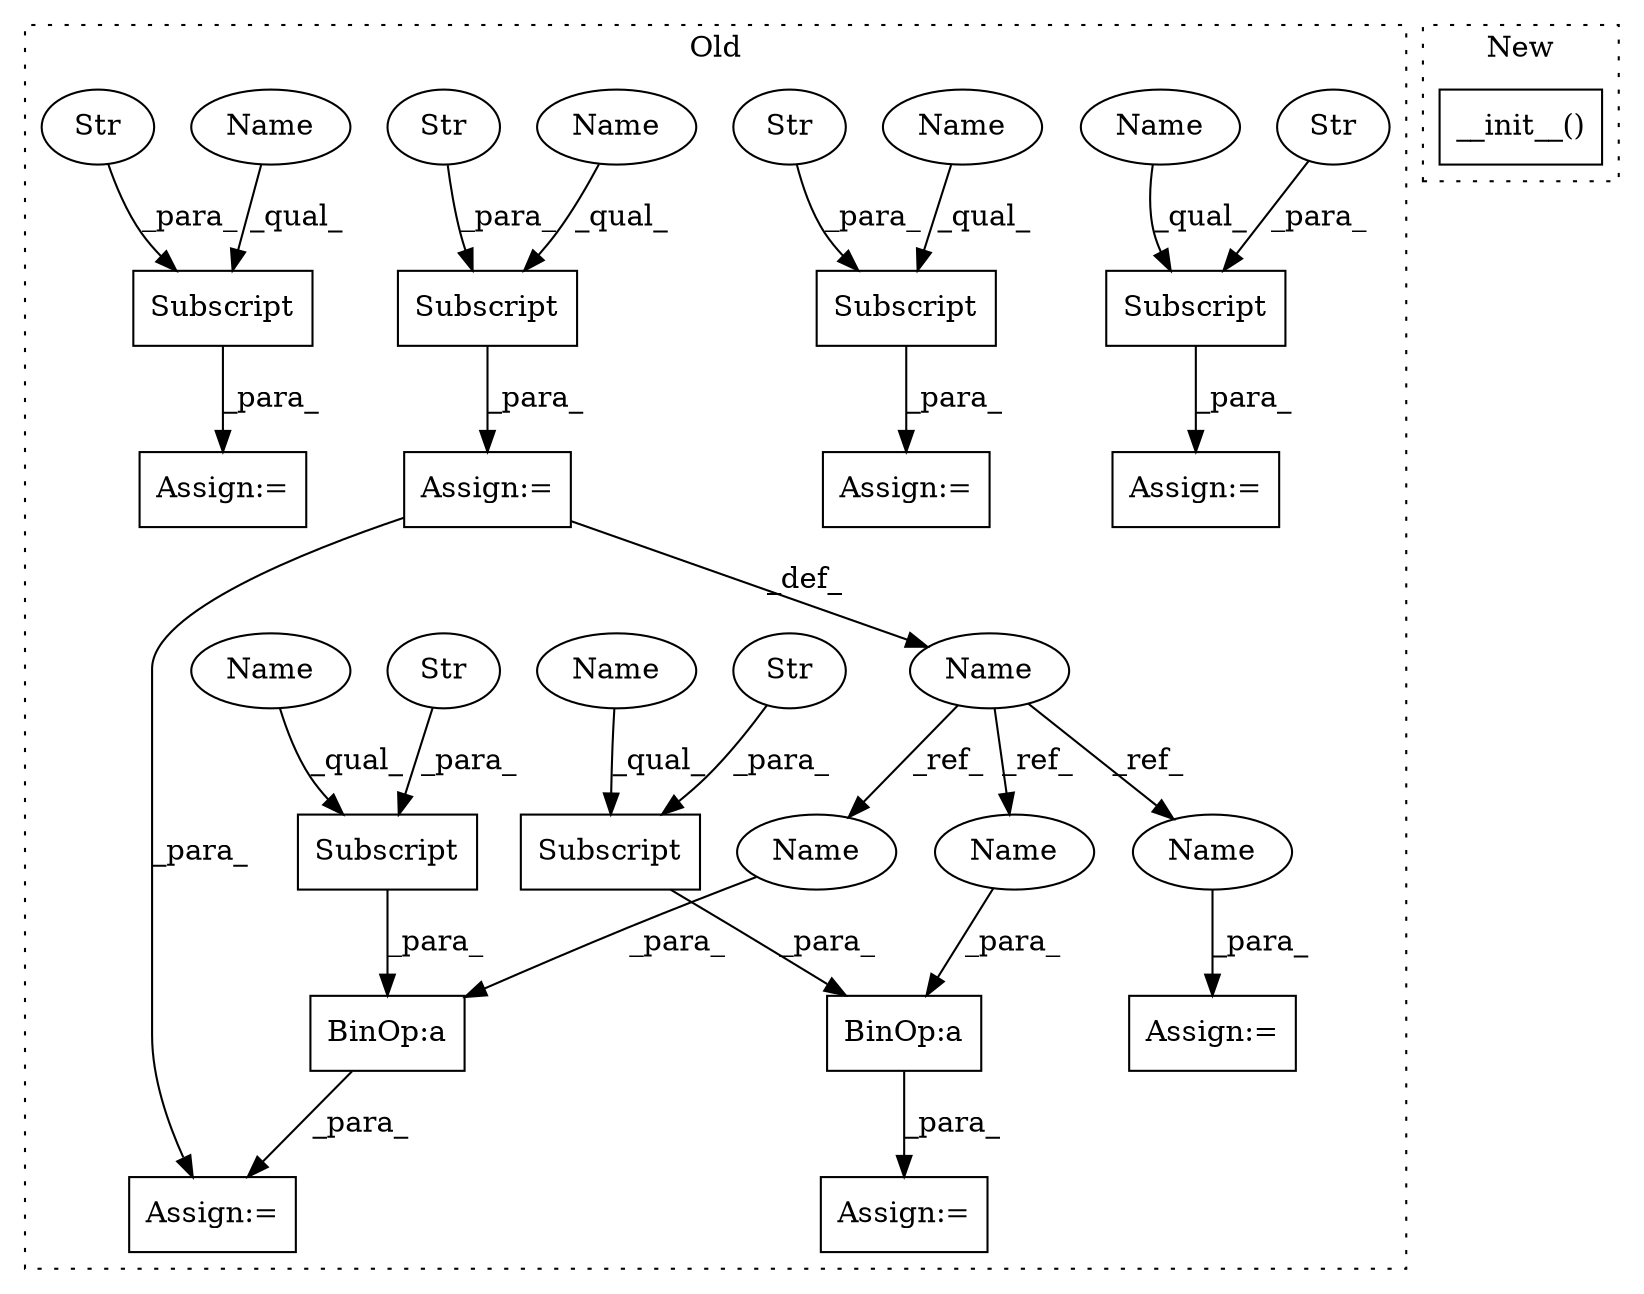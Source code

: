 digraph G {
subgraph cluster0 {
1 [label="Subscript" a="63" s="1998,0" l="21,0" shape="box"];
3 [label="Str" a="66" s="2005" l="13" shape="ellipse"];
4 [label="Assign:=" a="68" s="1995" l="3" shape="box"];
5 [label="Subscript" a="63" s="1406,0" l="23,0" shape="box"];
6 [label="Str" a="66" s="1413" l="15" shape="ellipse"];
7 [label="Assign:=" a="68" s="1403" l="3" shape="box"];
8 [label="Subscript" a="63" s="2050,0" l="24,0" shape="box"];
9 [label="Str" a="66" s="2057" l="16" shape="ellipse"];
10 [label="Assign:=" a="68" s="1691" l="3" shape="box"];
11 [label="Subscript" a="63" s="1694,0" l="20,0" shape="box"];
12 [label="Str" a="66" s="1701" l="12" shape="ellipse"];
13 [label="Assign:=" a="68" s="2047" l="3" shape="box"];
14 [label="Assign:=" a="68" s="1584" l="3" shape="box"];
15 [label="BinOp:a" a="82" s="1714" l="3" shape="box"];
16 [label="Subscript" a="63" s="1473,0" l="21,0" shape="box"];
17 [label="Str" a="66" s="1480" l="13" shape="ellipse"];
18 [label="Subscript" a="63" s="1636,0" l="30,0" shape="box"];
19 [label="Str" a="66" s="1643" l="22" shape="ellipse"];
20 [label="Assign:=" a="68" s="1633" l="3" shape="box"];
21 [label="BinOp:a" a="82" s="1470" l="3" shape="box"];
22 [label="Assign:=" a="68" s="1455" l="3" shape="box"];
23 [label="Name" a="87" s="1391" l="12" shape="ellipse"];
24 [label="Name" a="87" s="1717" l="12" shape="ellipse"];
25 [label="Name" a="87" s="1587" l="12" shape="ellipse"];
26 [label="Name" a="87" s="1458" l="12" shape="ellipse"];
27 [label="Name" a="87" s="2050" l="6" shape="ellipse"];
28 [label="Name" a="87" s="1998" l="6" shape="ellipse"];
29 [label="Name" a="87" s="1694" l="6" shape="ellipse"];
30 [label="Name" a="87" s="1636" l="6" shape="ellipse"];
31 [label="Name" a="87" s="1473" l="6" shape="ellipse"];
32 [label="Name" a="87" s="1406" l="6" shape="ellipse"];
label = "Old";
style="dotted";
}
subgraph cluster1 {
2 [label="__init__()" a="75" s="1349,1395" l="31,1" shape="box"];
label = "New";
style="dotted";
}
1 -> 4 [label="_para_"];
3 -> 1 [label="_para_"];
5 -> 7 [label="_para_"];
6 -> 5 [label="_para_"];
7 -> 22 [label="_para_"];
7 -> 23 [label="_def_"];
8 -> 13 [label="_para_"];
9 -> 8 [label="_para_"];
11 -> 15 [label="_para_"];
12 -> 11 [label="_para_"];
15 -> 10 [label="_para_"];
16 -> 21 [label="_para_"];
17 -> 16 [label="_para_"];
18 -> 20 [label="_para_"];
19 -> 18 [label="_para_"];
21 -> 22 [label="_para_"];
23 -> 24 [label="_ref_"];
23 -> 25 [label="_ref_"];
23 -> 26 [label="_ref_"];
24 -> 15 [label="_para_"];
25 -> 14 [label="_para_"];
26 -> 21 [label="_para_"];
27 -> 8 [label="_qual_"];
28 -> 1 [label="_qual_"];
29 -> 11 [label="_qual_"];
30 -> 18 [label="_qual_"];
31 -> 16 [label="_qual_"];
32 -> 5 [label="_qual_"];
}